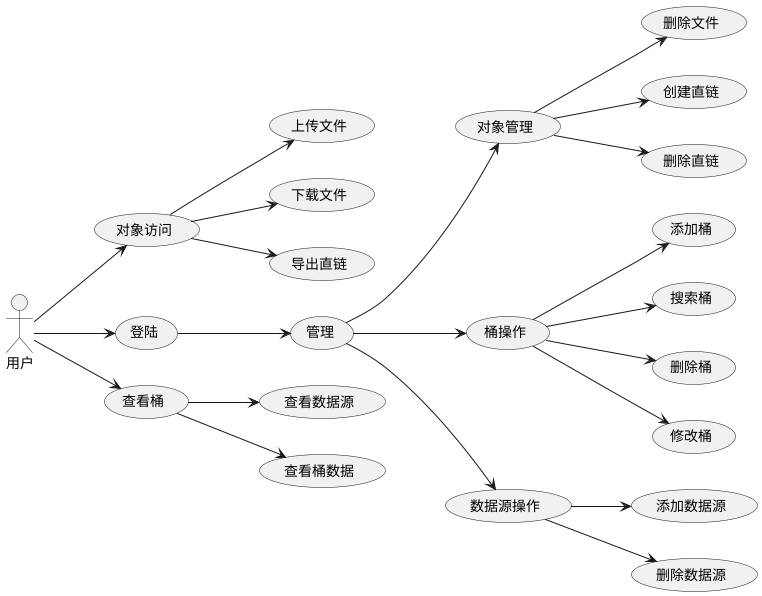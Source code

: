 @startuml
'https://plantuml.com/use-case-diagram

left to right direction

actor 用户 as user

usecase 管理 as manager
usecase 对象访问 as object_visit
usecase 对象管理 as object_manager
usecase 桶操作 as bucket_operation
usecase 数据源操作 as data_source_operation
usecase 登陆 as login

usecase 上传文件 as upload_file
usecase 下载文件 as download_file
usecase 删除文件 as delete_file
usecase 创建直链 as create_link
usecase 删除直链 as delete_link
usecase 导出直链 as export_link

usecase 查看桶 as view_bucket
usecase 添加桶 as add_bucket
usecase 搜索桶 as search_bucket
usecase 删除桶 as delete_bucket
usecase 修改桶 as modify_bucket
usecase 查看数据源 as view_data_source
usecase 查看桶数据 as view_bucket_data

usecase 添加数据源 as add_data_source
usecase 删除数据源 as delete_data_source

user --> login
user -->object_visit
user --> view_bucket

login --> manager

manager --> bucket_operation
manager --> data_source_operation
manager --> object_manager

object_visit --> upload_file
object_visit --> download_file
object_visit --> export_link

bucket_operation --> add_bucket
bucket_operation --> search_bucket
bucket_operation --> delete_bucket
bucket_operation --> modify_bucket

view_bucket --> view_bucket_data
view_bucket --> view_data_source

object_manager --> delete_file
object_manager --> create_link
object_manager --> delete_link

data_source_operation --> add_data_source
data_source_operation --> delete_data_source


@enduml